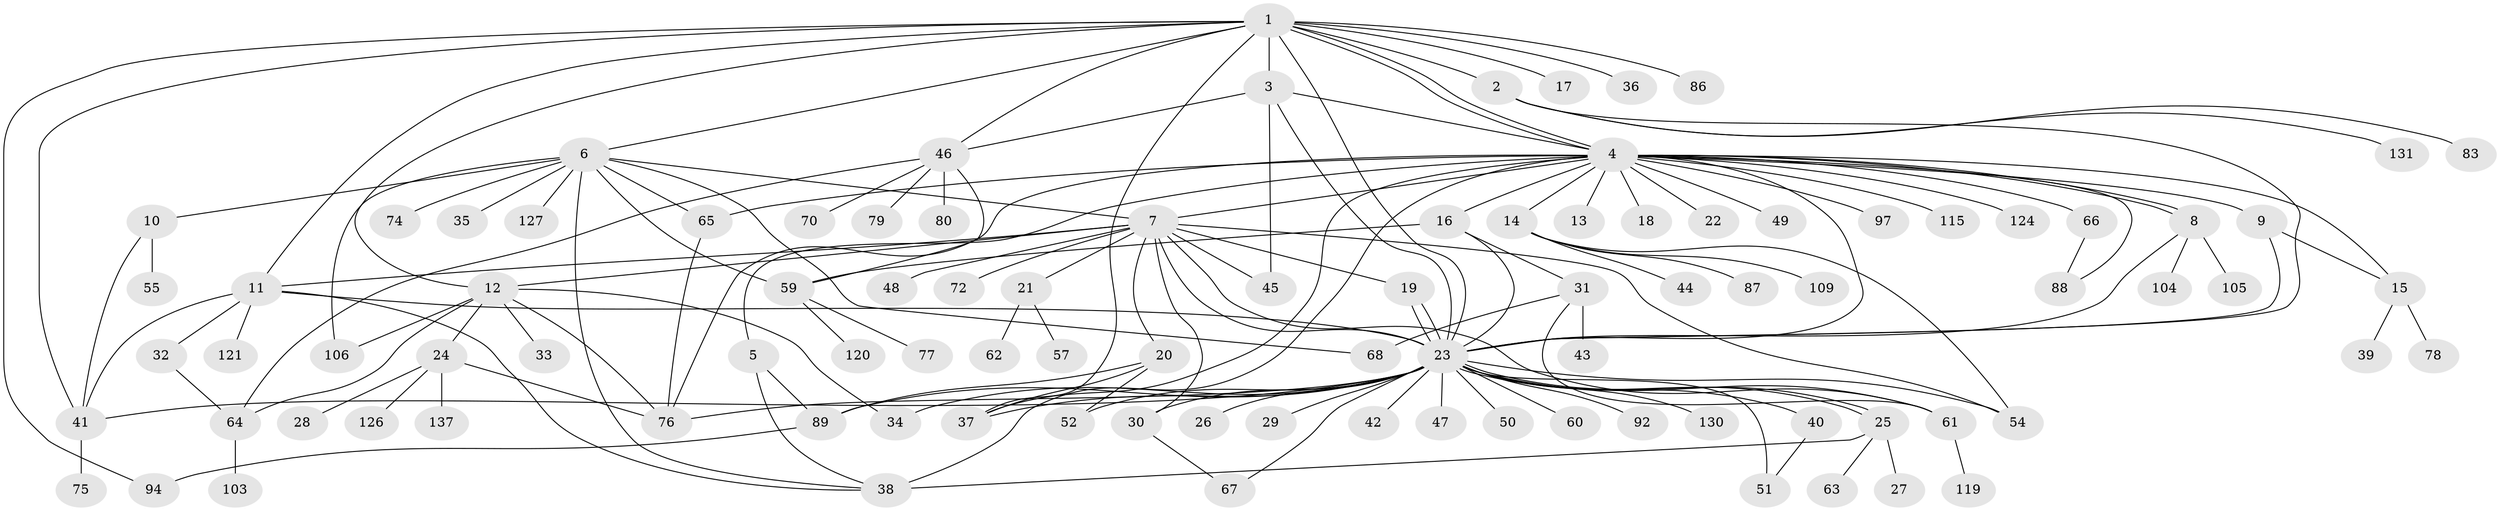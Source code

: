 // original degree distribution, {15: 0.007194244604316547, 4: 0.07913669064748201, 5: 0.06474820143884892, 26: 0.007194244604316547, 3: 0.08633093525179857, 11: 0.007194244604316547, 14: 0.007194244604316547, 7: 0.02158273381294964, 8: 0.007194244604316547, 1: 0.48201438848920863, 2: 0.20863309352517986, 35: 0.007194244604316547, 6: 0.014388489208633094}
// Generated by graph-tools (version 1.1) at 2025/18/03/04/25 18:18:28]
// undirected, 97 vertices, 150 edges
graph export_dot {
graph [start="1"]
  node [color=gray90,style=filled];
  1;
  2;
  3;
  4;
  5;
  6;
  7 [super="+102+110+95+71+53"];
  8;
  9 [super="+81"];
  10;
  11;
  12;
  13;
  14;
  15;
  16 [super="+93"];
  17;
  18;
  19;
  20 [super="+56"];
  21 [super="+122+114"];
  22 [super="+58"];
  23;
  24;
  25;
  26;
  27;
  28;
  29;
  30;
  31 [super="+108"];
  32;
  33;
  34;
  35;
  36;
  37 [super="+136+84"];
  38 [super="+82+96+116+112+132+90"];
  39;
  40 [super="+69"];
  41 [super="+73"];
  42;
  43;
  44;
  45;
  46;
  47;
  48;
  49;
  50;
  51;
  52;
  54 [super="+85"];
  55;
  57;
  59;
  60;
  61;
  62 [super="+98"];
  63;
  64 [super="+101"];
  65;
  66;
  67 [super="+113"];
  68;
  70;
  72;
  74;
  75;
  76 [super="+100"];
  77;
  78;
  79;
  80;
  83;
  86;
  87;
  88;
  89 [super="+91"];
  92 [super="+99"];
  94;
  97;
  103;
  104;
  105;
  106;
  109;
  115;
  119;
  120;
  121;
  124;
  126;
  127;
  130 [super="+139"];
  131;
  137;
  1 -- 2;
  1 -- 3;
  1 -- 4;
  1 -- 4;
  1 -- 6;
  1 -- 11;
  1 -- 12;
  1 -- 17;
  1 -- 23;
  1 -- 36;
  1 -- 37;
  1 -- 46;
  1 -- 86;
  1 -- 94;
  1 -- 41;
  2 -- 23;
  2 -- 83;
  2 -- 131;
  3 -- 4;
  3 -- 23;
  3 -- 45;
  3 -- 46;
  4 -- 5;
  4 -- 7;
  4 -- 8;
  4 -- 8;
  4 -- 9;
  4 -- 13;
  4 -- 14;
  4 -- 15;
  4 -- 16;
  4 -- 18;
  4 -- 22;
  4 -- 23;
  4 -- 37 [weight=2];
  4 -- 49;
  4 -- 65;
  4 -- 66;
  4 -- 88;
  4 -- 97;
  4 -- 115;
  4 -- 124;
  4 -- 76;
  4 -- 38;
  5 -- 89;
  5 -- 38;
  6 -- 7;
  6 -- 10;
  6 -- 35;
  6 -- 59;
  6 -- 65;
  6 -- 68;
  6 -- 74;
  6 -- 106;
  6 -- 127;
  6 -- 38;
  7 -- 19;
  7 -- 20;
  7 -- 21;
  7 -- 30;
  7 -- 45;
  7 -- 48;
  7 -- 61;
  7 -- 11;
  7 -- 12;
  7 -- 72;
  7 -- 23;
  7 -- 54;
  8 -- 23;
  8 -- 104;
  8 -- 105;
  9 -- 23;
  9 -- 15;
  10 -- 41;
  10 -- 55;
  11 -- 23;
  11 -- 32;
  11 -- 121;
  11 -- 41;
  11 -- 38;
  12 -- 24;
  12 -- 33;
  12 -- 34;
  12 -- 106;
  12 -- 76;
  12 -- 64;
  14 -- 44;
  14 -- 54;
  14 -- 87;
  14 -- 109;
  15 -- 39;
  15 -- 78;
  16 -- 31;
  16 -- 59;
  16 -- 23;
  19 -- 23;
  19 -- 23;
  20 -- 52;
  20 -- 89;
  20 -- 37;
  21 -- 57;
  21 -- 62;
  23 -- 25;
  23 -- 25;
  23 -- 26;
  23 -- 29;
  23 -- 30;
  23 -- 34;
  23 -- 40 [weight=2];
  23 -- 42;
  23 -- 47;
  23 -- 50;
  23 -- 51;
  23 -- 52;
  23 -- 54;
  23 -- 60;
  23 -- 61;
  23 -- 67;
  23 -- 92;
  23 -- 130;
  23 -- 89;
  23 -- 76;
  23 -- 37;
  23 -- 41;
  24 -- 28;
  24 -- 126;
  24 -- 137;
  24 -- 76;
  25 -- 27;
  25 -- 38 [weight=2];
  25 -- 63;
  30 -- 67;
  31 -- 43;
  31 -- 68;
  31 -- 61;
  32 -- 64;
  40 -- 51;
  41 -- 75;
  46 -- 59;
  46 -- 64;
  46 -- 70;
  46 -- 79;
  46 -- 80;
  59 -- 77;
  59 -- 120;
  61 -- 119;
  64 -- 103;
  65 -- 76;
  66 -- 88;
  89 -- 94;
}
